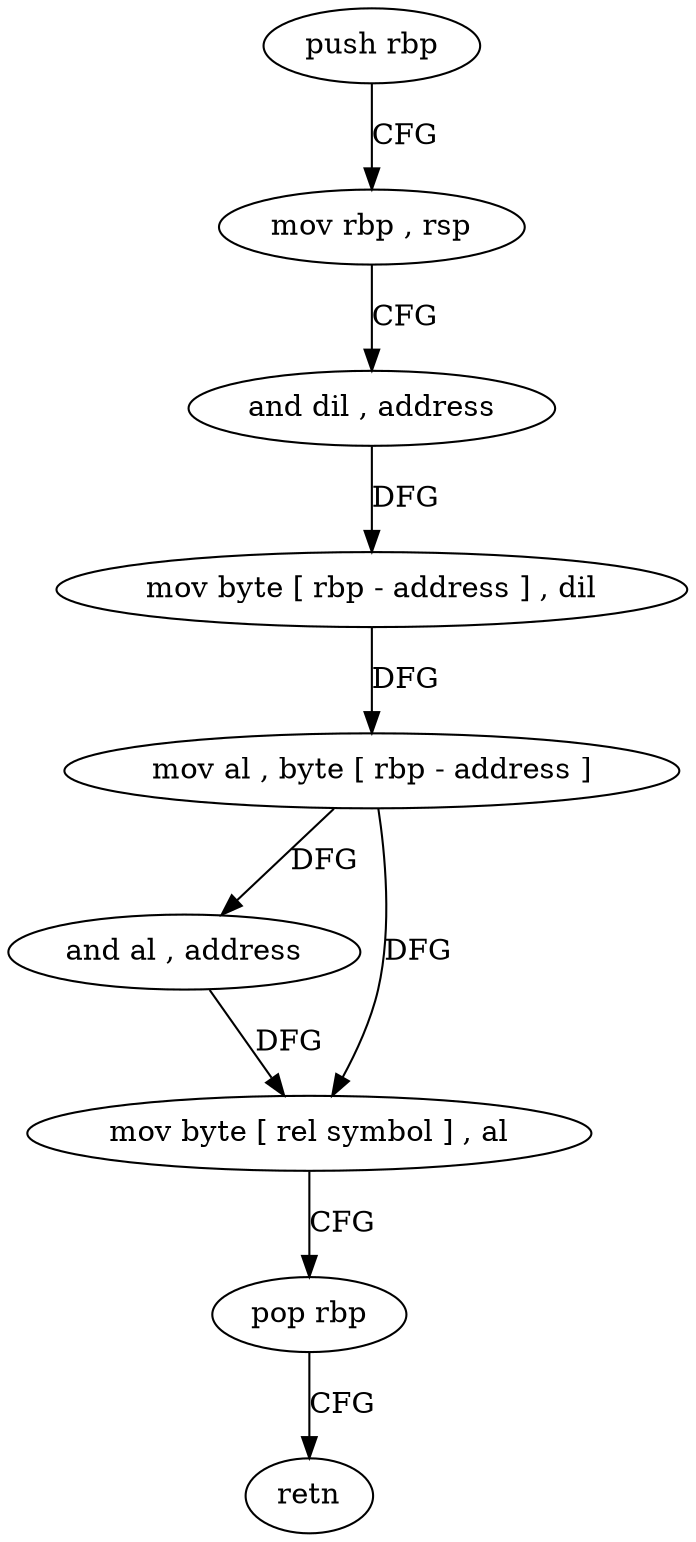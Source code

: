 digraph "func" {
"4219856" [label = "push rbp" ]
"4219857" [label = "mov rbp , rsp" ]
"4219860" [label = "and dil , address" ]
"4219864" [label = "mov byte [ rbp - address ] , dil" ]
"4219868" [label = "mov al , byte [ rbp - address ]" ]
"4219871" [label = "and al , address" ]
"4219873" [label = "mov byte [ rel symbol ] , al" ]
"4219879" [label = "pop rbp" ]
"4219880" [label = "retn" ]
"4219856" -> "4219857" [ label = "CFG" ]
"4219857" -> "4219860" [ label = "CFG" ]
"4219860" -> "4219864" [ label = "DFG" ]
"4219864" -> "4219868" [ label = "DFG" ]
"4219868" -> "4219871" [ label = "DFG" ]
"4219868" -> "4219873" [ label = "DFG" ]
"4219871" -> "4219873" [ label = "DFG" ]
"4219873" -> "4219879" [ label = "CFG" ]
"4219879" -> "4219880" [ label = "CFG" ]
}
